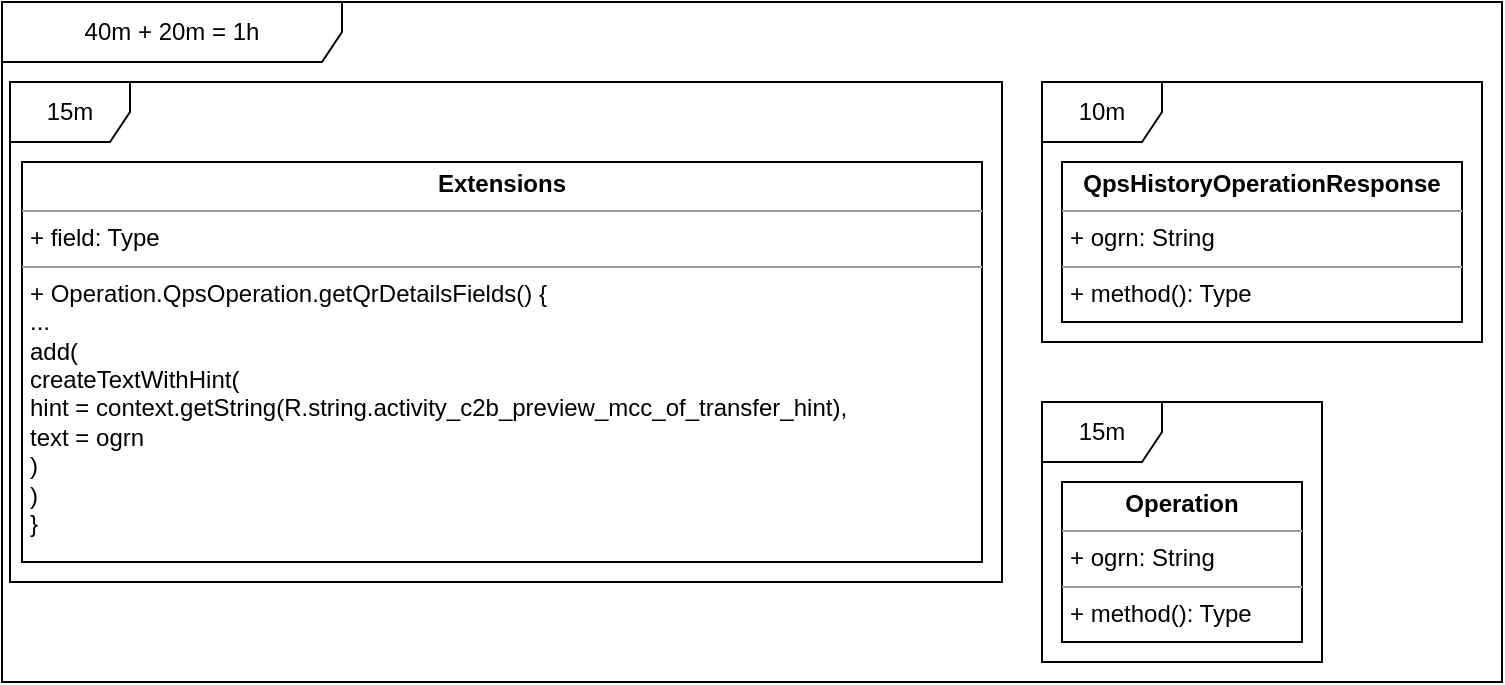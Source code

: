 <mxfile version="20.0.4" type="github">
  <diagram id="8ioFfV65mRU8p1vprWPp" name="Page-1">
    <mxGraphModel dx="860" dy="545" grid="1" gridSize="10" guides="1" tooltips="1" connect="1" arrows="1" fold="1" page="1" pageScale="1" pageWidth="827" pageHeight="1169" math="0" shadow="0">
      <root>
        <mxCell id="0" />
        <mxCell id="1" parent="0" />
        <mxCell id="1zcrZi2Ksq15MDMfbWPl-1" value="&lt;p style=&quot;margin:0px;margin-top:4px;text-align:center;&quot;&gt;&lt;b&gt;Extensions&lt;/b&gt;&lt;/p&gt;&lt;hr size=&quot;1&quot;&gt;&lt;p style=&quot;margin:0px;margin-left:4px;&quot;&gt;+ field: Type&lt;/p&gt;&lt;hr size=&quot;1&quot;&gt;&lt;p style=&quot;margin:0px;margin-left:4px;&quot;&gt;+ Operation.QpsOperation.getQrDetailsFields() {&lt;/p&gt;&lt;p style=&quot;margin:0px;margin-left:4px;&quot;&gt;...&lt;/p&gt;&lt;p style=&quot;margin:0px;margin-left:4px;&quot;&gt;add(&lt;br&gt;createTextWithHint(&lt;br&gt;hint = context.getString(R.string.activity_c2b_preview_mcc_of_transfer_hint),&lt;br&gt;text = ogrn&lt;/p&gt;&lt;p style=&quot;margin:0px;margin-left:4px;&quot;&gt;)&lt;br&gt;)&lt;br&gt;&lt;/p&gt;&lt;p style=&quot;margin:0px;margin-left:4px;&quot;&gt;}&lt;br&gt;&lt;/p&gt;" style="verticalAlign=top;align=left;overflow=fill;fontSize=12;fontFamily=Helvetica;html=1;" vertex="1" parent="1">
          <mxGeometry x="120" y="120" width="480" height="200" as="geometry" />
        </mxCell>
        <mxCell id="1zcrZi2Ksq15MDMfbWPl-2" value="&lt;p style=&quot;margin:0px;margin-top:4px;text-align:center;&quot;&gt;&lt;b&gt;QpsHistoryOperationResponse&lt;/b&gt;&lt;/p&gt;&lt;hr size=&quot;1&quot;&gt;&lt;p style=&quot;margin:0px;margin-left:4px;&quot;&gt;+ ogrn: String&lt;br&gt;&lt;/p&gt;&lt;hr size=&quot;1&quot;&gt;&lt;p style=&quot;margin:0px;margin-left:4px;&quot;&gt;+ method(): Type&lt;/p&gt;" style="verticalAlign=top;align=left;overflow=fill;fontSize=12;fontFamily=Helvetica;html=1;" vertex="1" parent="1">
          <mxGeometry x="640" y="120" width="200" height="80" as="geometry" />
        </mxCell>
        <mxCell id="1zcrZi2Ksq15MDMfbWPl-3" value="&lt;p style=&quot;margin:0px;margin-top:4px;text-align:center;&quot;&gt;&lt;b&gt;Operation&lt;/b&gt;&lt;/p&gt;&lt;hr size=&quot;1&quot;&gt;&lt;p style=&quot;margin:0px;margin-left:4px;&quot;&gt;+ ogrn: String&lt;br&gt;&lt;/p&gt;&lt;hr size=&quot;1&quot;&gt;&lt;p style=&quot;margin:0px;margin-left:4px;&quot;&gt;+ method(): Type&lt;/p&gt;" style="verticalAlign=top;align=left;overflow=fill;fontSize=12;fontFamily=Helvetica;html=1;" vertex="1" parent="1">
          <mxGeometry x="640" y="280" width="120" height="80" as="geometry" />
        </mxCell>
        <mxCell id="1zcrZi2Ksq15MDMfbWPl-4" value="15m" style="shape=umlFrame;whiteSpace=wrap;html=1;" vertex="1" parent="1">
          <mxGeometry x="114" y="80" width="496" height="250" as="geometry" />
        </mxCell>
        <mxCell id="1zcrZi2Ksq15MDMfbWPl-5" value="10m" style="shape=umlFrame;whiteSpace=wrap;html=1;" vertex="1" parent="1">
          <mxGeometry x="630" y="80" width="220" height="130" as="geometry" />
        </mxCell>
        <mxCell id="1zcrZi2Ksq15MDMfbWPl-6" value="15m" style="shape=umlFrame;whiteSpace=wrap;html=1;" vertex="1" parent="1">
          <mxGeometry x="630" y="240" width="140" height="130" as="geometry" />
        </mxCell>
        <mxCell id="1zcrZi2Ksq15MDMfbWPl-7" value="40m + 20m = 1h" style="shape=umlFrame;whiteSpace=wrap;html=1;width=170;height=30;" vertex="1" parent="1">
          <mxGeometry x="110" y="40" width="750" height="340" as="geometry" />
        </mxCell>
      </root>
    </mxGraphModel>
  </diagram>
</mxfile>
